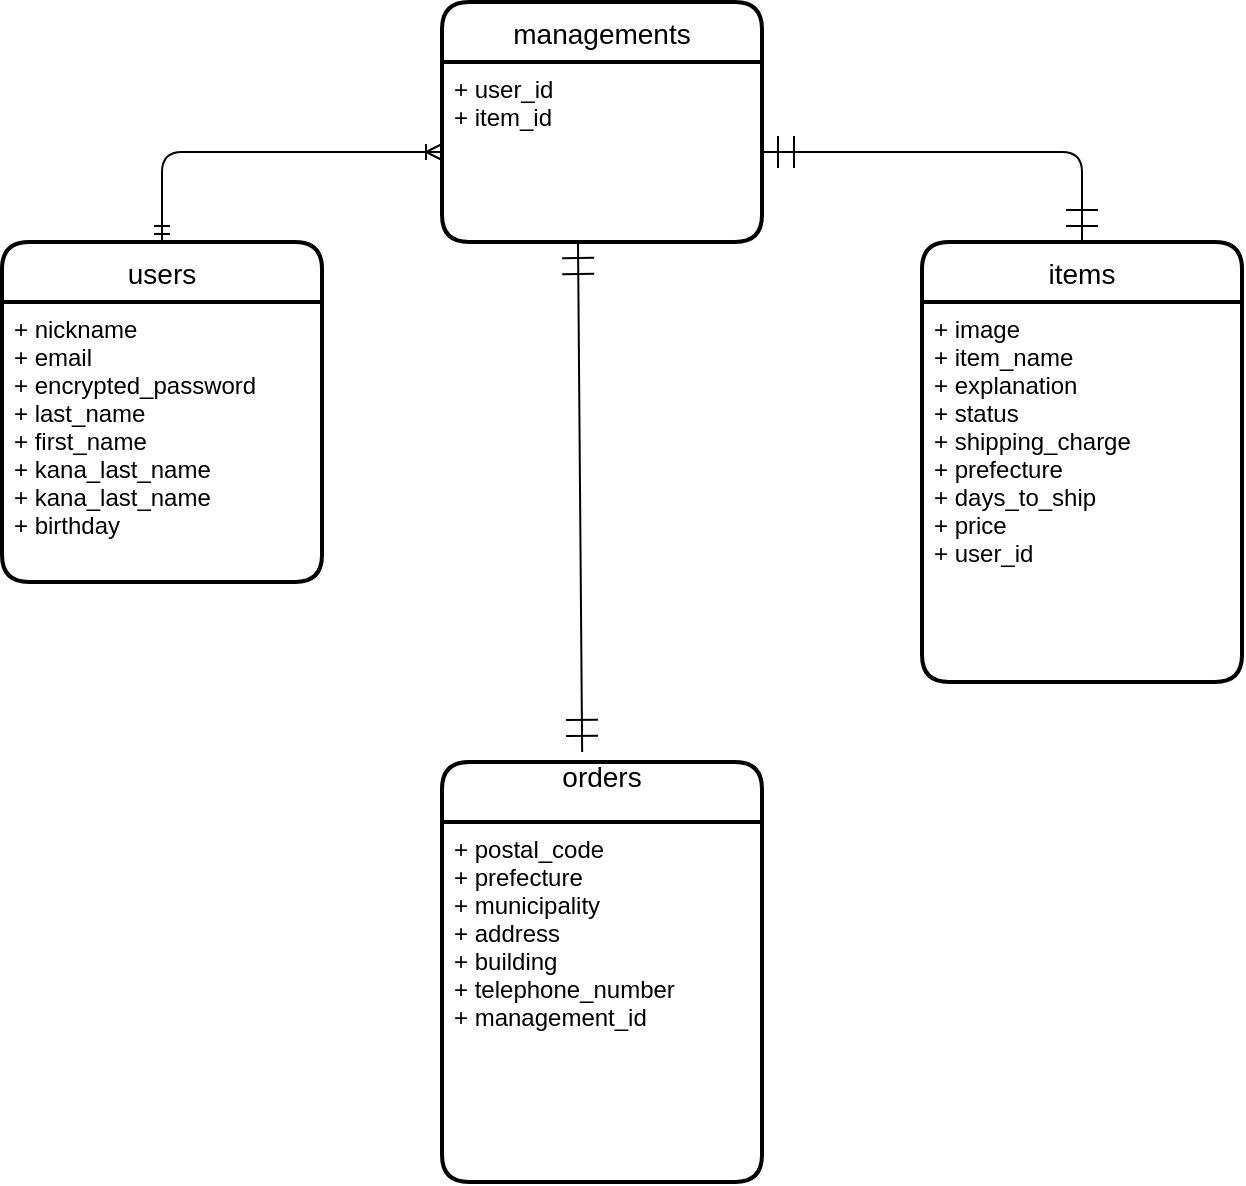<mxfile>
    <diagram id="nVNItkusflwFjiR2cO_0" name="ページ1">
        <mxGraphModel dx="772" dy="1849" grid="1" gridSize="10" guides="1" tooltips="1" connect="1" arrows="1" fold="1" page="1" pageScale="1" pageWidth="827" pageHeight="1169" math="0" shadow="0">
            <root>
                <mxCell id="0"/>
                <mxCell id="1" parent="0"/>
                <mxCell id="18" value="users" style="swimlane;childLayout=stackLayout;horizontal=1;startSize=30;horizontalStack=0;rounded=1;fontSize=14;fontStyle=0;strokeWidth=2;resizeParent=0;resizeLast=1;shadow=0;dashed=0;align=center;" parent="1" vertex="1">
                    <mxGeometry x="70" y="70" width="160" height="170" as="geometry"/>
                </mxCell>
                <mxCell id="19" value="+ nickname&#10;+ email&#10;+ encrypted_password&#10;+ last_name&#10;+ first_name&#10;+ kana_last_name&#10;+ kana_last_name&#10;+ birthday" style="align=left;strokeColor=none;fillColor=none;spacingLeft=4;fontSize=12;verticalAlign=top;resizable=0;rotatable=0;part=1;horizontal=1;" parent="18" vertex="1">
                    <mxGeometry y="30" width="160" height="140" as="geometry"/>
                </mxCell>
                <mxCell id="20" value="items" style="swimlane;childLayout=stackLayout;horizontal=1;startSize=30;horizontalStack=0;rounded=1;fontSize=14;fontStyle=0;strokeWidth=2;resizeParent=0;resizeLast=1;shadow=0;dashed=0;align=center;" parent="1" vertex="1">
                    <mxGeometry x="530" y="70" width="160" height="220" as="geometry"/>
                </mxCell>
                <mxCell id="21" value="+ image&#10;+ item_name&#10;+ explanation&#10;+ status&#10;+ shipping_charge&#10;+ prefecture&#10;+ days_to_ship&#10;+ price&#10;+ user_id" style="align=left;strokeColor=none;fillColor=none;spacingLeft=4;fontSize=12;verticalAlign=top;resizable=0;rotatable=0;part=1;" parent="20" vertex="1">
                    <mxGeometry y="30" width="160" height="190" as="geometry"/>
                </mxCell>
                <mxCell id="22" value="orders&#10;" style="swimlane;childLayout=stackLayout;horizontal=1;startSize=30;horizontalStack=0;rounded=1;fontSize=14;fontStyle=0;strokeWidth=2;resizeParent=0;resizeLast=1;shadow=0;dashed=0;align=center;" parent="1" vertex="1">
                    <mxGeometry x="290" y="330" width="160" height="210" as="geometry"/>
                </mxCell>
                <mxCell id="23" value="+ postal_code&#10;+ prefecture&#10;+ municipality&#10;+ address&#10;+ building&#10;+ telephone_number&#10;+ management_id" style="align=left;strokeColor=none;fillColor=none;spacingLeft=4;fontSize=12;verticalAlign=top;resizable=0;rotatable=0;part=1;" parent="22" vertex="1">
                    <mxGeometry y="30" width="160" height="180" as="geometry"/>
                </mxCell>
                <mxCell id="28" value="managements" style="swimlane;childLayout=stackLayout;horizontal=1;startSize=30;horizontalStack=0;rounded=1;fontSize=14;fontStyle=0;strokeWidth=2;resizeParent=0;resizeLast=1;shadow=0;dashed=0;align=center;" parent="1" vertex="1">
                    <mxGeometry x="290" y="-50" width="160" height="120" as="geometry"/>
                </mxCell>
                <mxCell id="29" value="+ user_id&#10;+ item_id" style="align=left;strokeColor=none;fillColor=none;spacingLeft=4;fontSize=12;verticalAlign=top;resizable=0;rotatable=0;part=1;" parent="28" vertex="1">
                    <mxGeometry y="30" width="160" height="90" as="geometry"/>
                </mxCell>
                <mxCell id="38" value="" style="edgeStyle=orthogonalEdgeStyle;fontSize=12;html=1;endArrow=ERoneToMany;startArrow=ERmandOne;jumpSize=14;entryX=0;entryY=0.5;entryDx=0;entryDy=0;exitX=0.5;exitY=0;exitDx=0;exitDy=0;" parent="1" source="18" target="29" edge="1">
                    <mxGeometry width="100" height="100" relative="1" as="geometry">
                        <mxPoint x="190" y="340" as="sourcePoint"/>
                        <mxPoint x="290" y="240" as="targetPoint"/>
                    </mxGeometry>
                </mxCell>
                <mxCell id="43" value="" style="edgeStyle=orthogonalEdgeStyle;fontSize=12;html=1;endArrow=ERmandOne;startArrow=ERmandOne;strokeWidth=1;exitX=1;exitY=0.5;exitDx=0;exitDy=0;entryX=0.5;entryY=0;entryDx=0;entryDy=0;jumpSize=14;endSize=14;startSize=14;" parent="1" source="29" target="20" edge="1">
                    <mxGeometry width="100" height="100" relative="1" as="geometry">
                        <mxPoint x="460" y="120" as="sourcePoint"/>
                        <mxPoint x="610" y="60" as="targetPoint"/>
                        <Array as="points">
                            <mxPoint x="610" y="25"/>
                        </Array>
                    </mxGeometry>
                </mxCell>
                <mxCell id="44" value="" style="fontSize=12;html=1;endArrow=ERmandOne;startArrow=ERmandOne;strokeWidth=1;exitX=0.425;exitY=1;exitDx=0;exitDy=0;entryX=0.438;entryY=-0.024;entryDx=0;entryDy=0;jumpSize=14;endSize=14;startSize=14;exitPerimeter=0;entryPerimeter=0;" edge="1" parent="1" source="29" target="22">
                    <mxGeometry width="100" height="100" relative="1" as="geometry">
                        <mxPoint x="300" y="180" as="sourcePoint"/>
                        <mxPoint x="460" y="225" as="targetPoint"/>
                    </mxGeometry>
                </mxCell>
            </root>
        </mxGraphModel>
    </diagram>
</mxfile>